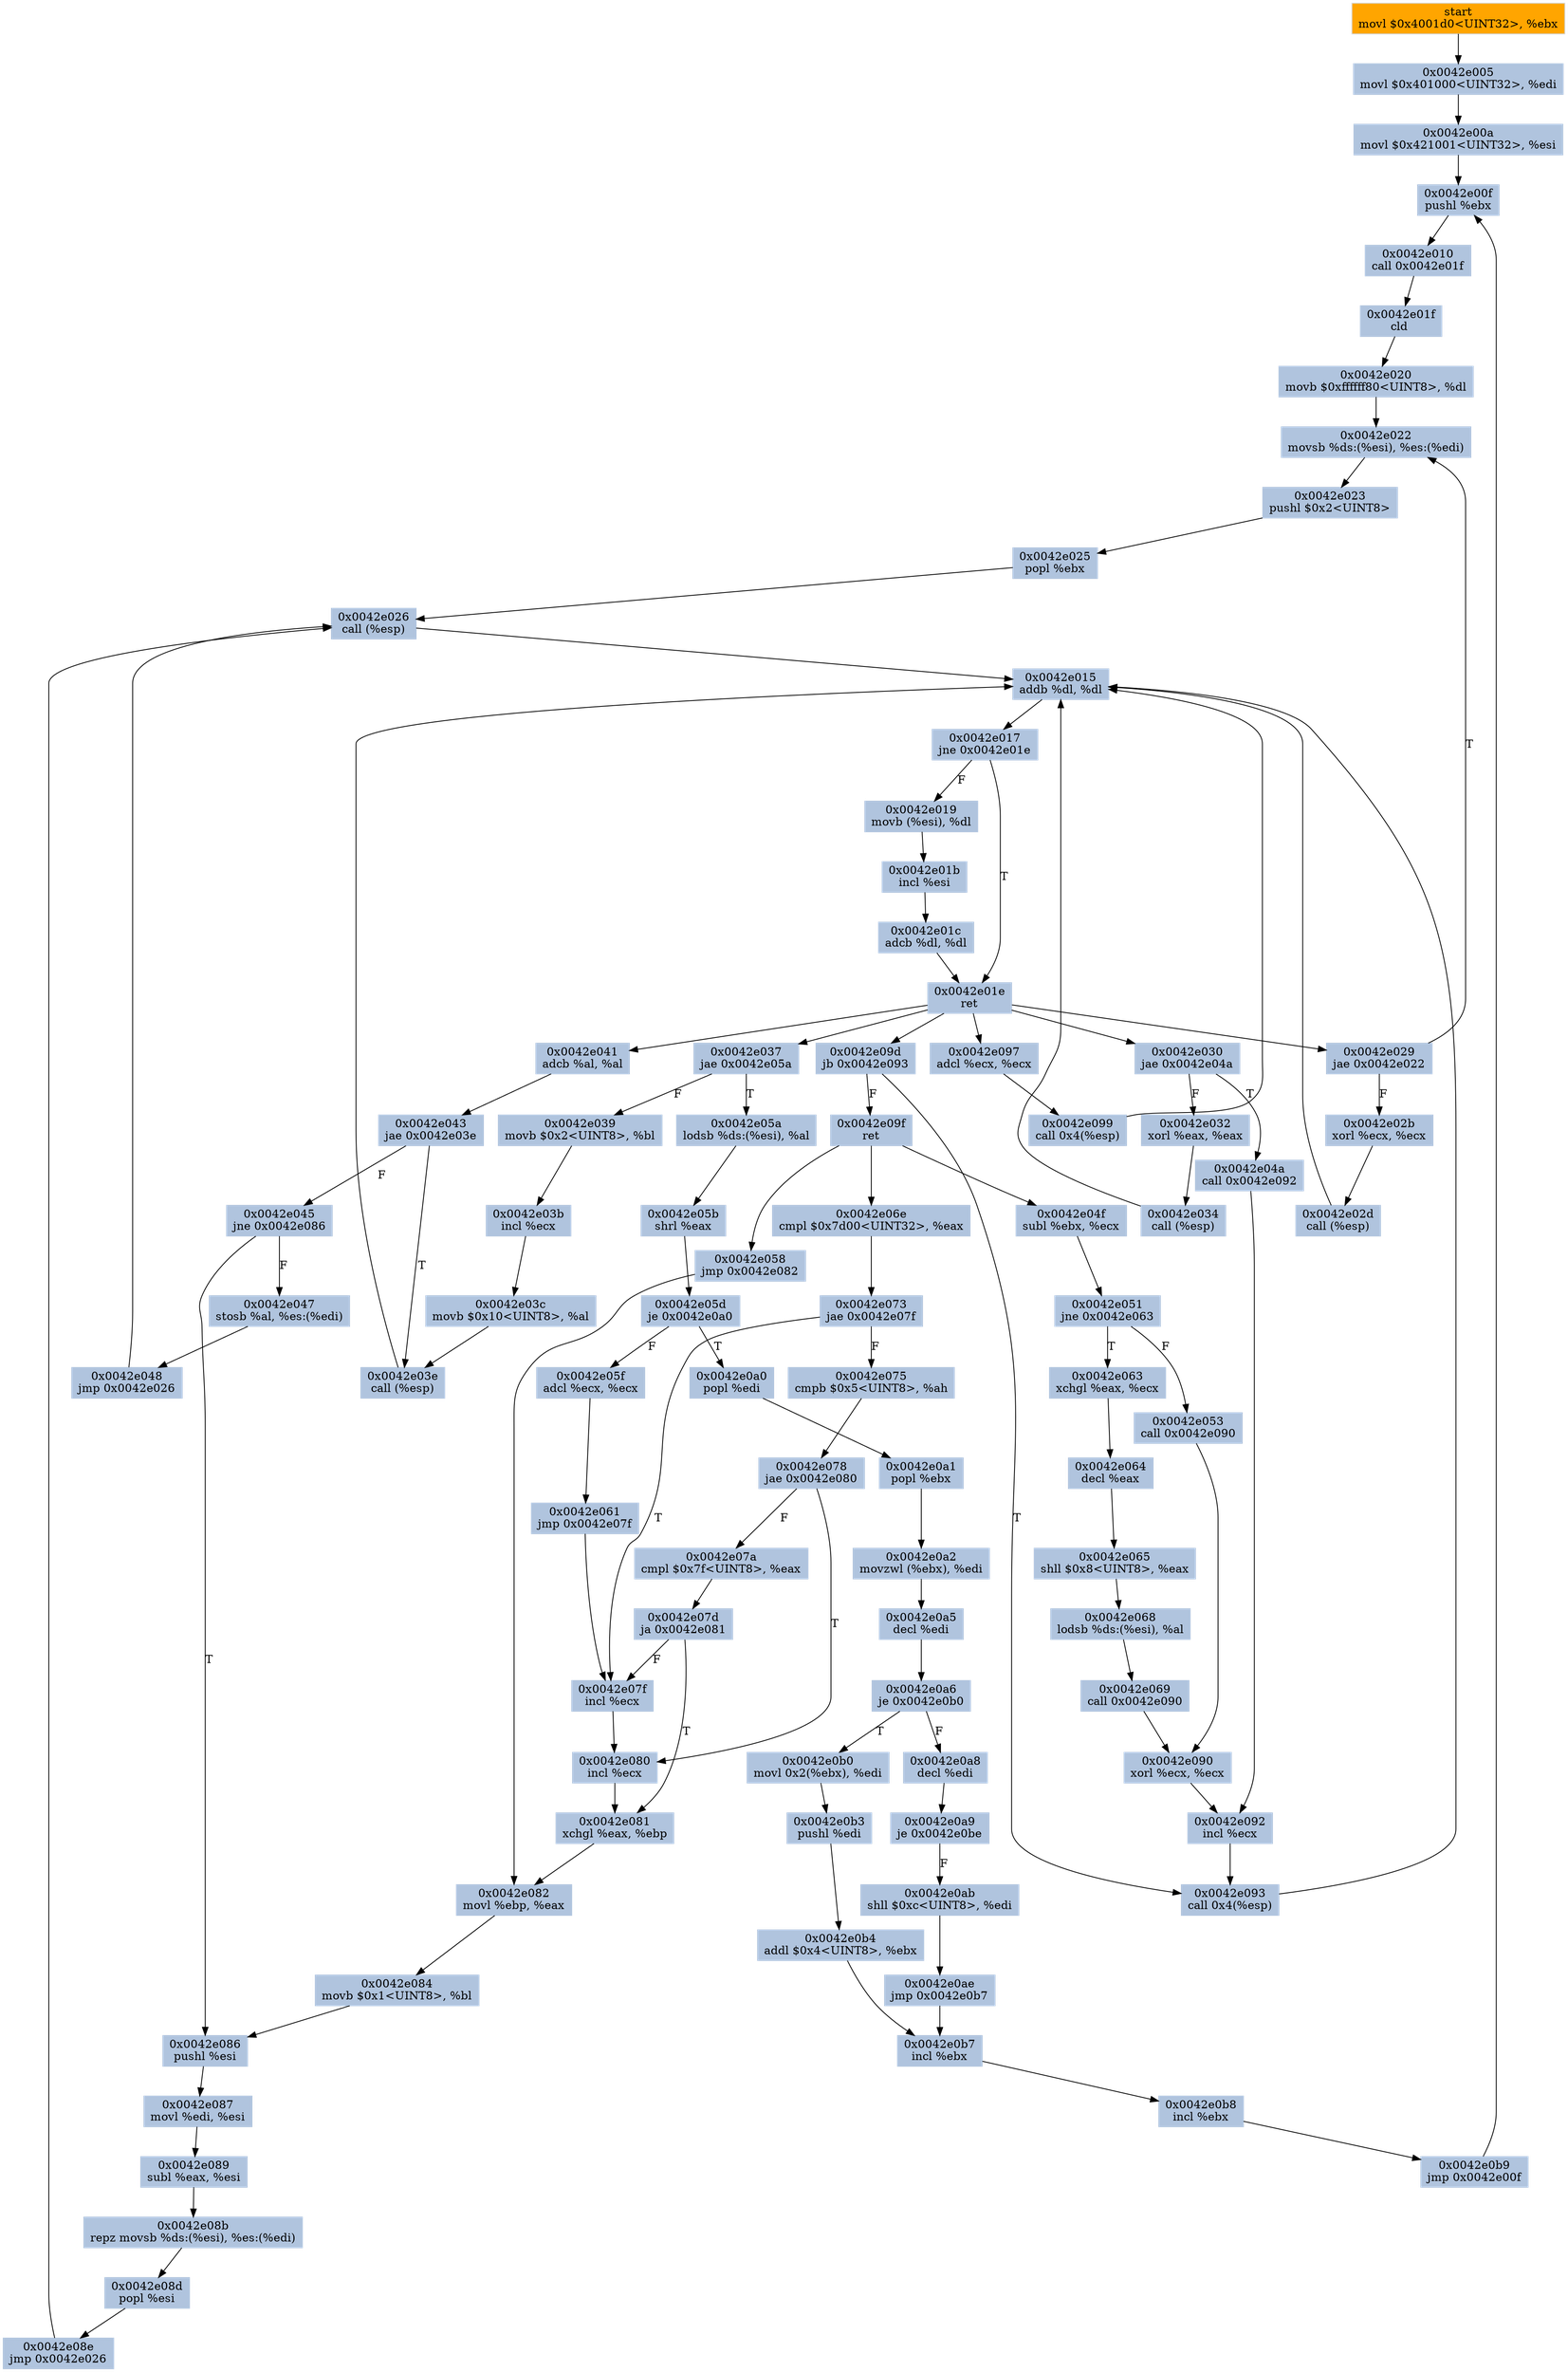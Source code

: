 digraph G {
node[shape=rectangle,style=filled,fillcolor=lightsteelblue,color=lightsteelblue]
bgcolor="transparent"
a0x0042e000movl_0x4001d0UINT32_ebx[label="start\nmovl $0x4001d0<UINT32>, %ebx",fillcolor="orange",color="lightgrey"];
a0x0042e005movl_0x401000UINT32_edi[label="0x0042e005\nmovl $0x401000<UINT32>, %edi"];
a0x0042e00amovl_0x421001UINT32_esi[label="0x0042e00a\nmovl $0x421001<UINT32>, %esi"];
a0x0042e00fpushl_ebx[label="0x0042e00f\npushl %ebx"];
a0x0042e010call_0x0042e01f[label="0x0042e010\ncall 0x0042e01f"];
a0x0042e01fcld_[label="0x0042e01f\ncld "];
a0x0042e020movb_0xffffff80UINT8_dl[label="0x0042e020\nmovb $0xffffff80<UINT8>, %dl"];
a0x0042e022movsb_ds_esi__es_edi_[label="0x0042e022\nmovsb %ds:(%esi), %es:(%edi)"];
a0x0042e023pushl_0x2UINT8[label="0x0042e023\npushl $0x2<UINT8>"];
a0x0042e025popl_ebx[label="0x0042e025\npopl %ebx"];
a0x0042e026call_esp_[label="0x0042e026\ncall (%esp)"];
a0x0042e015addb_dl_dl[label="0x0042e015\naddb %dl, %dl"];
a0x0042e017jne_0x0042e01e[label="0x0042e017\njne 0x0042e01e"];
a0x0042e019movb_esi__dl[label="0x0042e019\nmovb (%esi), %dl"];
a0x0042e01bincl_esi[label="0x0042e01b\nincl %esi"];
a0x0042e01cadcb_dl_dl[label="0x0042e01c\nadcb %dl, %dl"];
a0x0042e01eret[label="0x0042e01e\nret"];
a0x0042e029jae_0x0042e022[label="0x0042e029\njae 0x0042e022"];
a0x0042e02bxorl_ecx_ecx[label="0x0042e02b\nxorl %ecx, %ecx"];
a0x0042e02dcall_esp_[label="0x0042e02d\ncall (%esp)"];
a0x0042e030jae_0x0042e04a[label="0x0042e030\njae 0x0042e04a"];
a0x0042e032xorl_eax_eax[label="0x0042e032\nxorl %eax, %eax"];
a0x0042e034call_esp_[label="0x0042e034\ncall (%esp)"];
a0x0042e037jae_0x0042e05a[label="0x0042e037\njae 0x0042e05a"];
a0x0042e039movb_0x2UINT8_bl[label="0x0042e039\nmovb $0x2<UINT8>, %bl"];
a0x0042e03bincl_ecx[label="0x0042e03b\nincl %ecx"];
a0x0042e03cmovb_0x10UINT8_al[label="0x0042e03c\nmovb $0x10<UINT8>, %al"];
a0x0042e03ecall_esp_[label="0x0042e03e\ncall (%esp)"];
a0x0042e041adcb_al_al[label="0x0042e041\nadcb %al, %al"];
a0x0042e043jae_0x0042e03e[label="0x0042e043\njae 0x0042e03e"];
a0x0042e045jne_0x0042e086[label="0x0042e045\njne 0x0042e086"];
a0x0042e086pushl_esi[label="0x0042e086\npushl %esi"];
a0x0042e087movl_edi_esi[label="0x0042e087\nmovl %edi, %esi"];
a0x0042e089subl_eax_esi[label="0x0042e089\nsubl %eax, %esi"];
a0x0042e08brepz_movsb_ds_esi__es_edi_[label="0x0042e08b\nrepz movsb %ds:(%esi), %es:(%edi)"];
a0x0042e08dpopl_esi[label="0x0042e08d\npopl %esi"];
a0x0042e08ejmp_0x0042e026[label="0x0042e08e\njmp 0x0042e026"];
a0x0042e047stosb_al_es_edi_[label="0x0042e047\nstosb %al, %es:(%edi)"];
a0x0042e048jmp_0x0042e026[label="0x0042e048\njmp 0x0042e026"];
a0x0042e05alodsb_ds_esi__al[label="0x0042e05a\nlodsb %ds:(%esi), %al"];
a0x0042e05bshrl_eax[label="0x0042e05b\nshrl %eax"];
a0x0042e05dje_0x0042e0a0[label="0x0042e05d\nje 0x0042e0a0"];
a0x0042e05fadcl_ecx_ecx[label="0x0042e05f\nadcl %ecx, %ecx"];
a0x0042e061jmp_0x0042e07f[label="0x0042e061\njmp 0x0042e07f"];
a0x0042e07fincl_ecx[label="0x0042e07f\nincl %ecx"];
a0x0042e080incl_ecx[label="0x0042e080\nincl %ecx"];
a0x0042e081xchgl_eax_ebp[label="0x0042e081\nxchgl %eax, %ebp"];
a0x0042e082movl_ebp_eax[label="0x0042e082\nmovl %ebp, %eax"];
a0x0042e084movb_0x1UINT8_bl[label="0x0042e084\nmovb $0x1<UINT8>, %bl"];
a0x0042e04acall_0x0042e092[label="0x0042e04a\ncall 0x0042e092"];
a0x0042e092incl_ecx[label="0x0042e092\nincl %ecx"];
a0x0042e093call_0x4esp_[label="0x0042e093\ncall 0x4(%esp)"];
a0x0042e097adcl_ecx_ecx[label="0x0042e097\nadcl %ecx, %ecx"];
a0x0042e099call_0x4esp_[label="0x0042e099\ncall 0x4(%esp)"];
a0x0042e09djb_0x0042e093[label="0x0042e09d\njb 0x0042e093"];
a0x0042e09fret[label="0x0042e09f\nret"];
a0x0042e04fsubl_ebx_ecx[label="0x0042e04f\nsubl %ebx, %ecx"];
a0x0042e051jne_0x0042e063[label="0x0042e051\njne 0x0042e063"];
a0x0042e053call_0x0042e090[label="0x0042e053\ncall 0x0042e090"];
a0x0042e090xorl_ecx_ecx[label="0x0042e090\nxorl %ecx, %ecx"];
a0x0042e058jmp_0x0042e082[label="0x0042e058\njmp 0x0042e082"];
a0x0042e063xchgl_eax_ecx[label="0x0042e063\nxchgl %eax, %ecx"];
a0x0042e064decl_eax[label="0x0042e064\ndecl %eax"];
a0x0042e065shll_0x8UINT8_eax[label="0x0042e065\nshll $0x8<UINT8>, %eax"];
a0x0042e068lodsb_ds_esi__al[label="0x0042e068\nlodsb %ds:(%esi), %al"];
a0x0042e069call_0x0042e090[label="0x0042e069\ncall 0x0042e090"];
a0x0042e06ecmpl_0x7d00UINT32_eax[label="0x0042e06e\ncmpl $0x7d00<UINT32>, %eax"];
a0x0042e073jae_0x0042e07f[label="0x0042e073\njae 0x0042e07f"];
a0x0042e075cmpb_0x5UINT8_ah[label="0x0042e075\ncmpb $0x5<UINT8>, %ah"];
a0x0042e078jae_0x0042e080[label="0x0042e078\njae 0x0042e080"];
a0x0042e07acmpl_0x7fUINT8_eax[label="0x0042e07a\ncmpl $0x7f<UINT8>, %eax"];
a0x0042e07dja_0x0042e081[label="0x0042e07d\nja 0x0042e081"];
a0x0042e0a0popl_edi[label="0x0042e0a0\npopl %edi"];
a0x0042e0a1popl_ebx[label="0x0042e0a1\npopl %ebx"];
a0x0042e0a2movzwl_ebx__edi[label="0x0042e0a2\nmovzwl (%ebx), %edi"];
a0x0042e0a5decl_edi[label="0x0042e0a5\ndecl %edi"];
a0x0042e0a6je_0x0042e0b0[label="0x0042e0a6\nje 0x0042e0b0"];
a0x0042e0a8decl_edi[label="0x0042e0a8\ndecl %edi"];
a0x0042e0a9je_0x0042e0be[label="0x0042e0a9\nje 0x0042e0be"];
a0x0042e0abshll_0xcUINT8_edi[label="0x0042e0ab\nshll $0xc<UINT8>, %edi"];
a0x0042e0aejmp_0x0042e0b7[label="0x0042e0ae\njmp 0x0042e0b7"];
a0x0042e0b7incl_ebx[label="0x0042e0b7\nincl %ebx"];
a0x0042e0b8incl_ebx[label="0x0042e0b8\nincl %ebx"];
a0x0042e0b9jmp_0x0042e00f[label="0x0042e0b9\njmp 0x0042e00f"];
a0x0042e0b0movl_0x2ebx__edi[label="0x0042e0b0\nmovl 0x2(%ebx), %edi"];
a0x0042e0b3pushl_edi[label="0x0042e0b3\npushl %edi"];
a0x0042e0b4addl_0x4UINT8_ebx[label="0x0042e0b4\naddl $0x4<UINT8>, %ebx"];
a0x0042e000movl_0x4001d0UINT32_ebx -> a0x0042e005movl_0x401000UINT32_edi [color="#000000"];
a0x0042e005movl_0x401000UINT32_edi -> a0x0042e00amovl_0x421001UINT32_esi [color="#000000"];
a0x0042e00amovl_0x421001UINT32_esi -> a0x0042e00fpushl_ebx [color="#000000"];
a0x0042e00fpushl_ebx -> a0x0042e010call_0x0042e01f [color="#000000"];
a0x0042e010call_0x0042e01f -> a0x0042e01fcld_ [color="#000000"];
a0x0042e01fcld_ -> a0x0042e020movb_0xffffff80UINT8_dl [color="#000000"];
a0x0042e020movb_0xffffff80UINT8_dl -> a0x0042e022movsb_ds_esi__es_edi_ [color="#000000"];
a0x0042e022movsb_ds_esi__es_edi_ -> a0x0042e023pushl_0x2UINT8 [color="#000000"];
a0x0042e023pushl_0x2UINT8 -> a0x0042e025popl_ebx [color="#000000"];
a0x0042e025popl_ebx -> a0x0042e026call_esp_ [color="#000000"];
a0x0042e026call_esp_ -> a0x0042e015addb_dl_dl [color="#000000"];
a0x0042e015addb_dl_dl -> a0x0042e017jne_0x0042e01e [color="#000000"];
a0x0042e017jne_0x0042e01e -> a0x0042e019movb_esi__dl [color="#000000",label="F"];
a0x0042e019movb_esi__dl -> a0x0042e01bincl_esi [color="#000000"];
a0x0042e01bincl_esi -> a0x0042e01cadcb_dl_dl [color="#000000"];
a0x0042e01cadcb_dl_dl -> a0x0042e01eret [color="#000000"];
a0x0042e01eret -> a0x0042e029jae_0x0042e022 [color="#000000"];
a0x0042e029jae_0x0042e022 -> a0x0042e022movsb_ds_esi__es_edi_ [color="#000000",label="T"];
a0x0042e017jne_0x0042e01e -> a0x0042e01eret [color="#000000",label="T"];
a0x0042e029jae_0x0042e022 -> a0x0042e02bxorl_ecx_ecx [color="#000000",label="F"];
a0x0042e02bxorl_ecx_ecx -> a0x0042e02dcall_esp_ [color="#000000"];
a0x0042e02dcall_esp_ -> a0x0042e015addb_dl_dl [color="#000000"];
a0x0042e01eret -> a0x0042e030jae_0x0042e04a [color="#000000"];
a0x0042e030jae_0x0042e04a -> a0x0042e032xorl_eax_eax [color="#000000",label="F"];
a0x0042e032xorl_eax_eax -> a0x0042e034call_esp_ [color="#000000"];
a0x0042e034call_esp_ -> a0x0042e015addb_dl_dl [color="#000000"];
a0x0042e01eret -> a0x0042e037jae_0x0042e05a [color="#000000"];
a0x0042e037jae_0x0042e05a -> a0x0042e039movb_0x2UINT8_bl [color="#000000",label="F"];
a0x0042e039movb_0x2UINT8_bl -> a0x0042e03bincl_ecx [color="#000000"];
a0x0042e03bincl_ecx -> a0x0042e03cmovb_0x10UINT8_al [color="#000000"];
a0x0042e03cmovb_0x10UINT8_al -> a0x0042e03ecall_esp_ [color="#000000"];
a0x0042e03ecall_esp_ -> a0x0042e015addb_dl_dl [color="#000000"];
a0x0042e01eret -> a0x0042e041adcb_al_al [color="#000000"];
a0x0042e041adcb_al_al -> a0x0042e043jae_0x0042e03e [color="#000000"];
a0x0042e043jae_0x0042e03e -> a0x0042e03ecall_esp_ [color="#000000",label="T"];
a0x0042e043jae_0x0042e03e -> a0x0042e045jne_0x0042e086 [color="#000000",label="F"];
a0x0042e045jne_0x0042e086 -> a0x0042e086pushl_esi [color="#000000",label="T"];
a0x0042e086pushl_esi -> a0x0042e087movl_edi_esi [color="#000000"];
a0x0042e087movl_edi_esi -> a0x0042e089subl_eax_esi [color="#000000"];
a0x0042e089subl_eax_esi -> a0x0042e08brepz_movsb_ds_esi__es_edi_ [color="#000000"];
a0x0042e08brepz_movsb_ds_esi__es_edi_ -> a0x0042e08dpopl_esi [color="#000000"];
a0x0042e08dpopl_esi -> a0x0042e08ejmp_0x0042e026 [color="#000000"];
a0x0042e08ejmp_0x0042e026 -> a0x0042e026call_esp_ [color="#000000"];
a0x0042e045jne_0x0042e086 -> a0x0042e047stosb_al_es_edi_ [color="#000000",label="F"];
a0x0042e047stosb_al_es_edi_ -> a0x0042e048jmp_0x0042e026 [color="#000000"];
a0x0042e048jmp_0x0042e026 -> a0x0042e026call_esp_ [color="#000000"];
a0x0042e037jae_0x0042e05a -> a0x0042e05alodsb_ds_esi__al [color="#000000",label="T"];
a0x0042e05alodsb_ds_esi__al -> a0x0042e05bshrl_eax [color="#000000"];
a0x0042e05bshrl_eax -> a0x0042e05dje_0x0042e0a0 [color="#000000"];
a0x0042e05dje_0x0042e0a0 -> a0x0042e05fadcl_ecx_ecx [color="#000000",label="F"];
a0x0042e05fadcl_ecx_ecx -> a0x0042e061jmp_0x0042e07f [color="#000000"];
a0x0042e061jmp_0x0042e07f -> a0x0042e07fincl_ecx [color="#000000"];
a0x0042e07fincl_ecx -> a0x0042e080incl_ecx [color="#000000"];
a0x0042e080incl_ecx -> a0x0042e081xchgl_eax_ebp [color="#000000"];
a0x0042e081xchgl_eax_ebp -> a0x0042e082movl_ebp_eax [color="#000000"];
a0x0042e082movl_ebp_eax -> a0x0042e084movb_0x1UINT8_bl [color="#000000"];
a0x0042e084movb_0x1UINT8_bl -> a0x0042e086pushl_esi [color="#000000"];
a0x0042e030jae_0x0042e04a -> a0x0042e04acall_0x0042e092 [color="#000000",label="T"];
a0x0042e04acall_0x0042e092 -> a0x0042e092incl_ecx [color="#000000"];
a0x0042e092incl_ecx -> a0x0042e093call_0x4esp_ [color="#000000"];
a0x0042e093call_0x4esp_ -> a0x0042e015addb_dl_dl [color="#000000"];
a0x0042e01eret -> a0x0042e097adcl_ecx_ecx [color="#000000"];
a0x0042e097adcl_ecx_ecx -> a0x0042e099call_0x4esp_ [color="#000000"];
a0x0042e099call_0x4esp_ -> a0x0042e015addb_dl_dl [color="#000000"];
a0x0042e01eret -> a0x0042e09djb_0x0042e093 [color="#000000"];
a0x0042e09djb_0x0042e093 -> a0x0042e09fret [color="#000000",label="F"];
a0x0042e09fret -> a0x0042e04fsubl_ebx_ecx [color="#000000"];
a0x0042e04fsubl_ebx_ecx -> a0x0042e051jne_0x0042e063 [color="#000000"];
a0x0042e051jne_0x0042e063 -> a0x0042e053call_0x0042e090 [color="#000000",label="F"];
a0x0042e053call_0x0042e090 -> a0x0042e090xorl_ecx_ecx [color="#000000"];
a0x0042e090xorl_ecx_ecx -> a0x0042e092incl_ecx [color="#000000"];
a0x0042e09fret -> a0x0042e058jmp_0x0042e082 [color="#000000"];
a0x0042e058jmp_0x0042e082 -> a0x0042e082movl_ebp_eax [color="#000000"];
a0x0042e051jne_0x0042e063 -> a0x0042e063xchgl_eax_ecx [color="#000000",label="T"];
a0x0042e063xchgl_eax_ecx -> a0x0042e064decl_eax [color="#000000"];
a0x0042e064decl_eax -> a0x0042e065shll_0x8UINT8_eax [color="#000000"];
a0x0042e065shll_0x8UINT8_eax -> a0x0042e068lodsb_ds_esi__al [color="#000000"];
a0x0042e068lodsb_ds_esi__al -> a0x0042e069call_0x0042e090 [color="#000000"];
a0x0042e069call_0x0042e090 -> a0x0042e090xorl_ecx_ecx [color="#000000"];
a0x0042e09fret -> a0x0042e06ecmpl_0x7d00UINT32_eax [color="#000000"];
a0x0042e06ecmpl_0x7d00UINT32_eax -> a0x0042e073jae_0x0042e07f [color="#000000"];
a0x0042e073jae_0x0042e07f -> a0x0042e075cmpb_0x5UINT8_ah [color="#000000",label="F"];
a0x0042e075cmpb_0x5UINT8_ah -> a0x0042e078jae_0x0042e080 [color="#000000"];
a0x0042e078jae_0x0042e080 -> a0x0042e07acmpl_0x7fUINT8_eax [color="#000000",label="F"];
a0x0042e07acmpl_0x7fUINT8_eax -> a0x0042e07dja_0x0042e081 [color="#000000"];
a0x0042e07dja_0x0042e081 -> a0x0042e07fincl_ecx [color="#000000",label="F"];
a0x0042e09djb_0x0042e093 -> a0x0042e093call_0x4esp_ [color="#000000",label="T"];
a0x0042e07dja_0x0042e081 -> a0x0042e081xchgl_eax_ebp [color="#000000",label="T"];
a0x0042e078jae_0x0042e080 -> a0x0042e080incl_ecx [color="#000000",label="T"];
a0x0042e073jae_0x0042e07f -> a0x0042e07fincl_ecx [color="#000000",label="T"];
a0x0042e05dje_0x0042e0a0 -> a0x0042e0a0popl_edi [color="#000000",label="T"];
a0x0042e0a0popl_edi -> a0x0042e0a1popl_ebx [color="#000000"];
a0x0042e0a1popl_ebx -> a0x0042e0a2movzwl_ebx__edi [color="#000000"];
a0x0042e0a2movzwl_ebx__edi -> a0x0042e0a5decl_edi [color="#000000"];
a0x0042e0a5decl_edi -> a0x0042e0a6je_0x0042e0b0 [color="#000000"];
a0x0042e0a6je_0x0042e0b0 -> a0x0042e0a8decl_edi [color="#000000",label="F"];
a0x0042e0a8decl_edi -> a0x0042e0a9je_0x0042e0be [color="#000000"];
a0x0042e0a9je_0x0042e0be -> a0x0042e0abshll_0xcUINT8_edi [color="#000000",label="F"];
a0x0042e0abshll_0xcUINT8_edi -> a0x0042e0aejmp_0x0042e0b7 [color="#000000"];
a0x0042e0aejmp_0x0042e0b7 -> a0x0042e0b7incl_ebx [color="#000000"];
a0x0042e0b7incl_ebx -> a0x0042e0b8incl_ebx [color="#000000"];
a0x0042e0b8incl_ebx -> a0x0042e0b9jmp_0x0042e00f [color="#000000"];
a0x0042e0b9jmp_0x0042e00f -> a0x0042e00fpushl_ebx [color="#000000"];
a0x0042e0a6je_0x0042e0b0 -> a0x0042e0b0movl_0x2ebx__edi [color="#000000",label="T"];
a0x0042e0b0movl_0x2ebx__edi -> a0x0042e0b3pushl_edi [color="#000000"];
a0x0042e0b3pushl_edi -> a0x0042e0b4addl_0x4UINT8_ebx [color="#000000"];
a0x0042e0b4addl_0x4UINT8_ebx -> a0x0042e0b7incl_ebx [color="#000000"];
}
